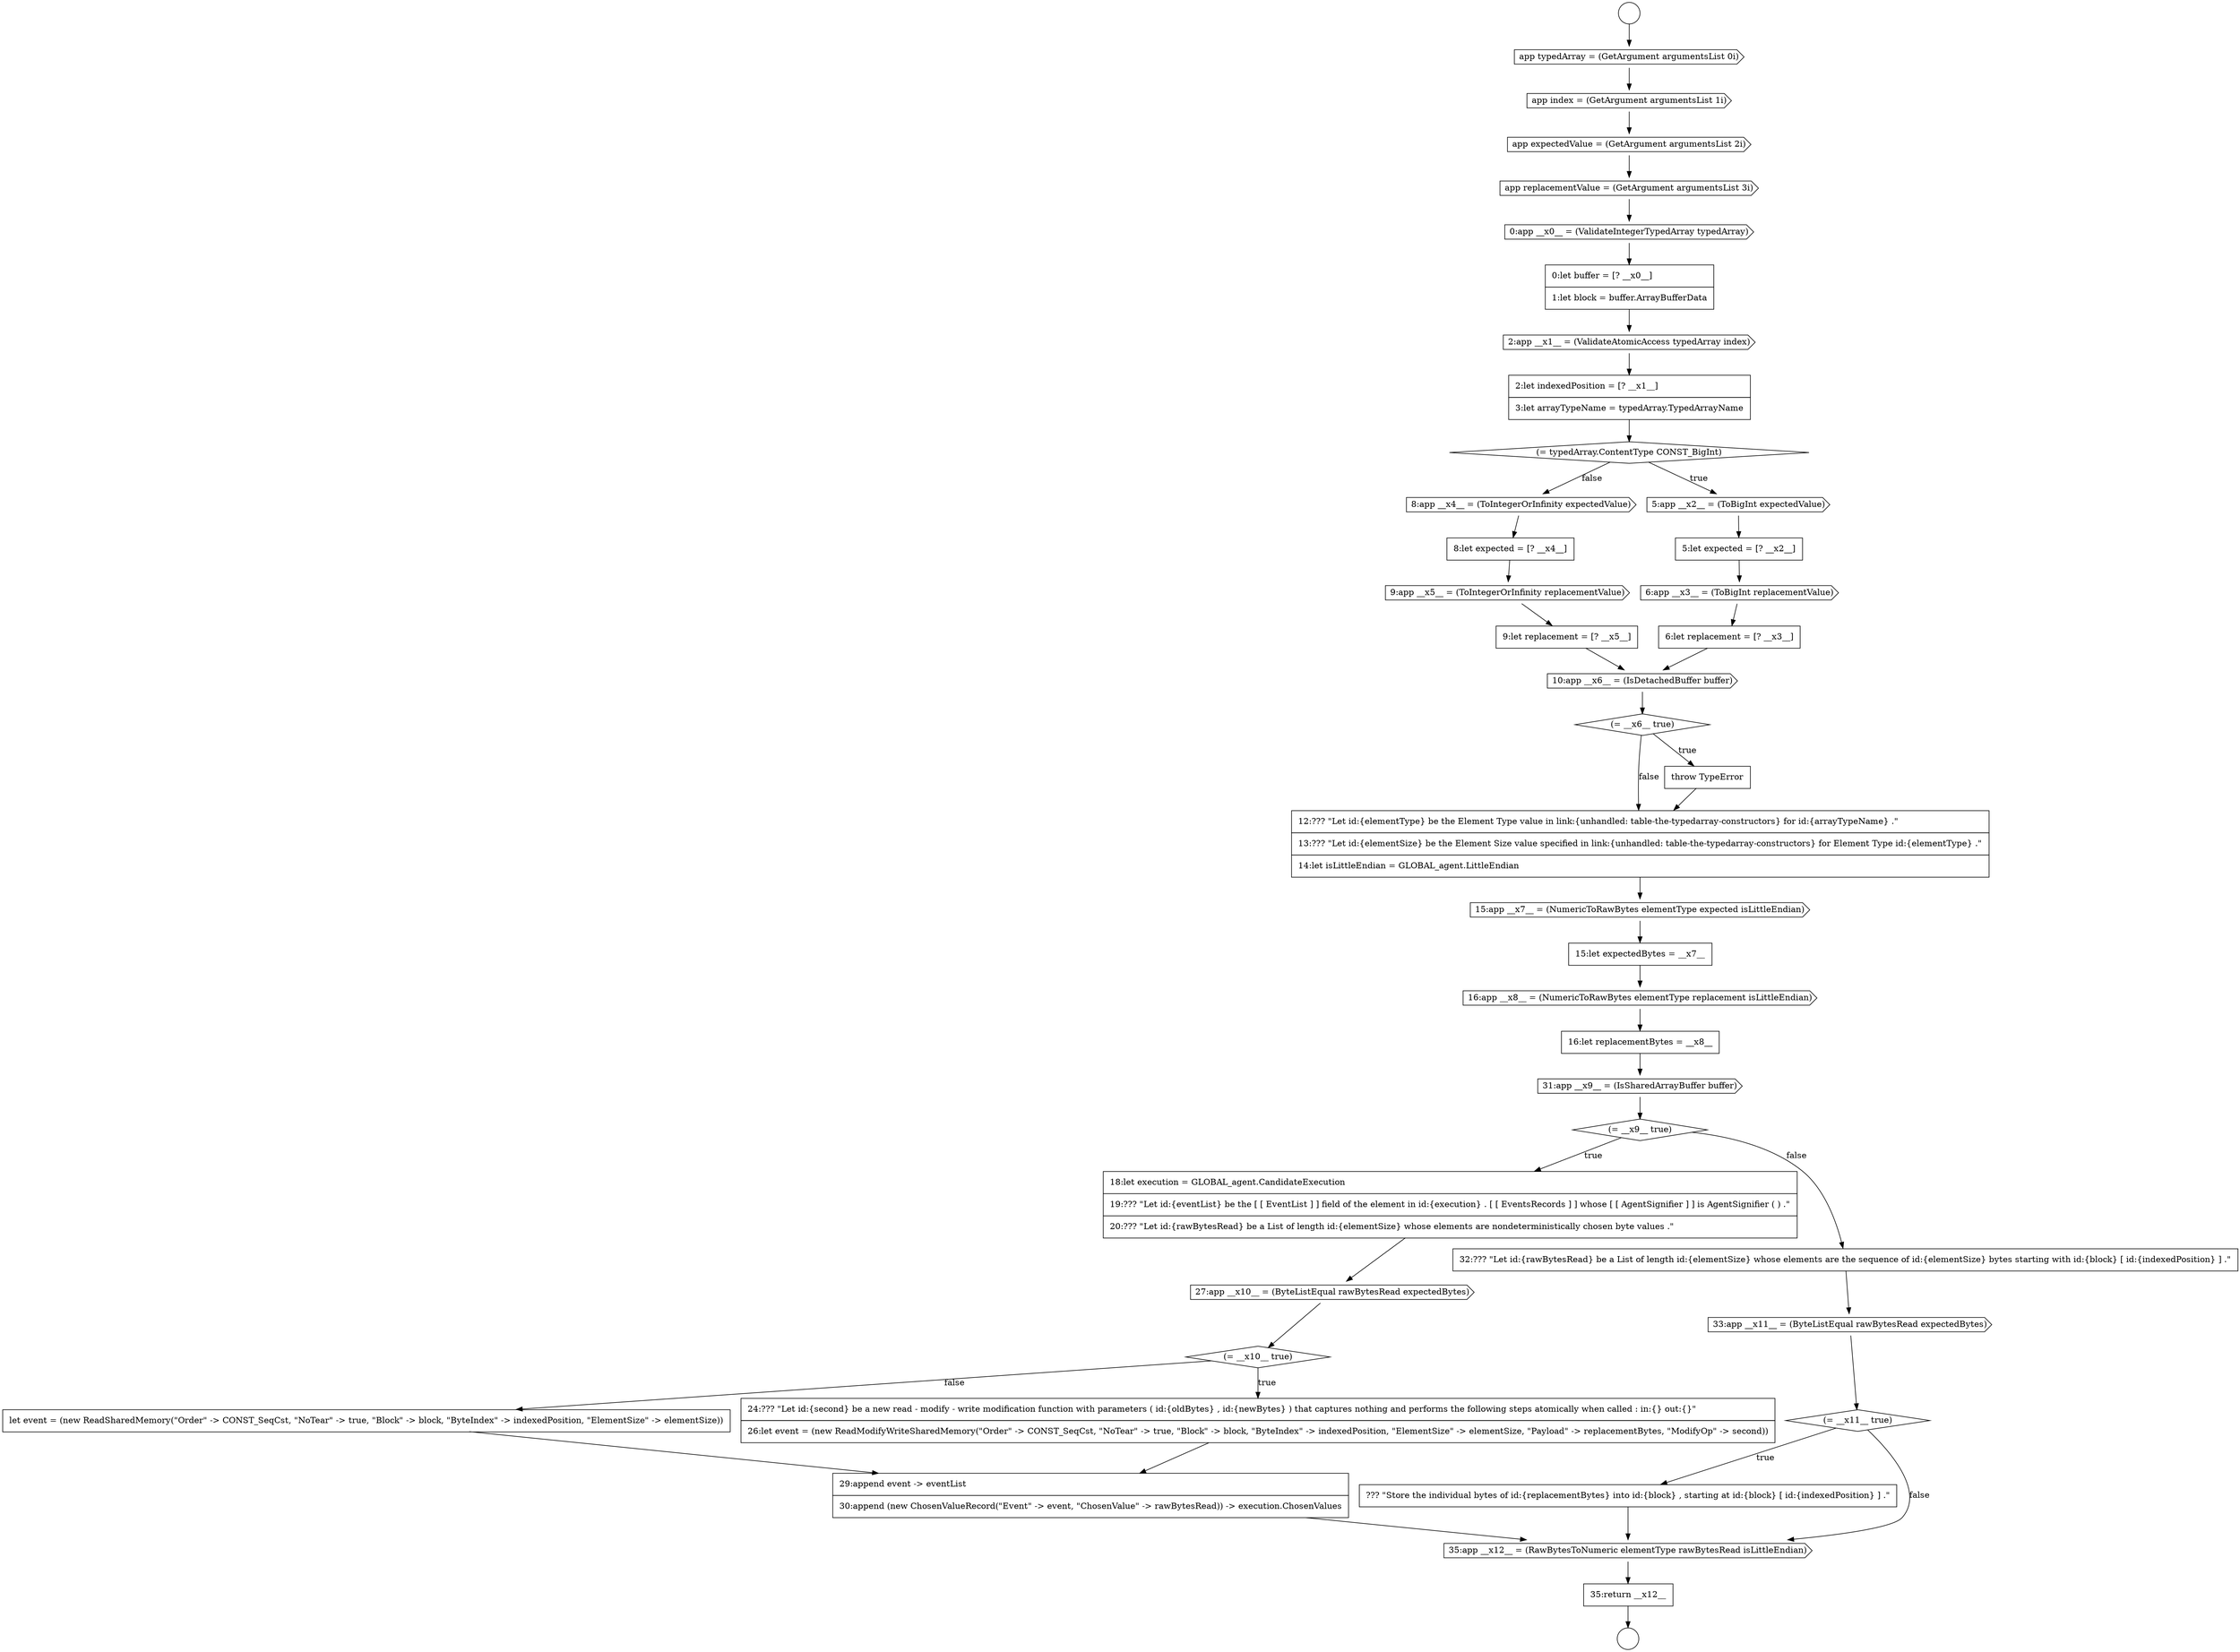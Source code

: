 digraph {
  node18005 [shape=cds, label=<<font color="black">10:app __x6__ = (IsDetachedBuffer buffer)</font>> color="black" fillcolor="white" style=filled]
  node18011 [shape=cds, label=<<font color="black">16:app __x8__ = (NumericToRawBytes elementType replacement isLittleEndian)</font>> color="black" fillcolor="white" style=filled]
  node18022 [shape=cds, label=<<font color="black">33:app __x11__ = (ByteListEqual rawBytesRead expectedBytes)</font>> color="black" fillcolor="white" style=filled]
  node18004 [shape=none, margin=0, label=<<font color="black">
    <table border="0" cellborder="1" cellspacing="0" cellpadding="10">
      <tr><td align="left">9:let replacement = [? __x5__]</td></tr>
    </table>
  </font>> color="black" fillcolor="white" style=filled]
  node18016 [shape=cds, label=<<font color="black">27:app __x10__ = (ByteListEqual rawBytesRead expectedBytes)</font>> color="black" fillcolor="white" style=filled]
  node17995 [shape=none, margin=0, label=<<font color="black">
    <table border="0" cellborder="1" cellspacing="0" cellpadding="10">
      <tr><td align="left">2:let indexedPosition = [? __x1__]</td></tr>
      <tr><td align="left">3:let arrayTypeName = typedArray.TypedArrayName</td></tr>
    </table>
  </font>> color="black" fillcolor="white" style=filled]
  node18012 [shape=none, margin=0, label=<<font color="black">
    <table border="0" cellborder="1" cellspacing="0" cellpadding="10">
      <tr><td align="left">16:let replacementBytes = __x8__</td></tr>
    </table>
  </font>> color="black" fillcolor="white" style=filled]
  node17991 [shape=cds, label=<<font color="black">app replacementValue = (GetArgument argumentsList 3i)</font>> color="black" fillcolor="white" style=filled]
  node18013 [shape=cds, label=<<font color="black">31:app __x9__ = (IsSharedArrayBuffer buffer)</font>> color="black" fillcolor="white" style=filled]
  node18003 [shape=cds, label=<<font color="black">9:app __x5__ = (ToIntegerOrInfinity replacementValue)</font>> color="black" fillcolor="white" style=filled]
  node18006 [shape=diamond, label=<<font color="black">(= __x6__ true)</font>> color="black" fillcolor="white" style=filled]
  node18000 [shape=none, margin=0, label=<<font color="black">
    <table border="0" cellborder="1" cellspacing="0" cellpadding="10">
      <tr><td align="left">6:let replacement = [? __x3__]</td></tr>
    </table>
  </font>> color="black" fillcolor="white" style=filled]
  node18009 [shape=cds, label=<<font color="black">15:app __x7__ = (NumericToRawBytes elementType expected isLittleEndian)</font>> color="black" fillcolor="white" style=filled]
  node18002 [shape=none, margin=0, label=<<font color="black">
    <table border="0" cellborder="1" cellspacing="0" cellpadding="10">
      <tr><td align="left">8:let expected = [? __x4__]</td></tr>
    </table>
  </font>> color="black" fillcolor="white" style=filled]
  node18019 [shape=none, margin=0, label=<<font color="black">
    <table border="0" cellborder="1" cellspacing="0" cellpadding="10">
      <tr><td align="left">let event = (new ReadSharedMemory(&quot;Order&quot; -&gt; CONST_SeqCst, &quot;NoTear&quot; -&gt; true, &quot;Block&quot; -&gt; block, &quot;ByteIndex&quot; -&gt; indexedPosition, &quot;ElementSize&quot; -&gt; elementSize))</td></tr>
    </table>
  </font>> color="black" fillcolor="white" style=filled]
  node18024 [shape=none, margin=0, label=<<font color="black">
    <table border="0" cellborder="1" cellspacing="0" cellpadding="10">
      <tr><td align="left">??? &quot;Store the individual bytes of id:{replacementBytes} into id:{block} , starting at id:{block} [ id:{indexedPosition} ] .&quot;</td></tr>
    </table>
  </font>> color="black" fillcolor="white" style=filled]
  node17989 [shape=cds, label=<<font color="black">app index = (GetArgument argumentsList 1i)</font>> color="black" fillcolor="white" style=filled]
  node18014 [shape=diamond, label=<<font color="black">(= __x9__ true)</font>> color="black" fillcolor="white" style=filled]
  node18008 [shape=none, margin=0, label=<<font color="black">
    <table border="0" cellborder="1" cellspacing="0" cellpadding="10">
      <tr><td align="left">12:??? &quot;Let id:{elementType} be the Element Type value in link:{unhandled: table-the-typedarray-constructors} for id:{arrayTypeName} .&quot;</td></tr>
      <tr><td align="left">13:??? &quot;Let id:{elementSize} be the Element Size value specified in link:{unhandled: table-the-typedarray-constructors} for Element Type id:{elementType} .&quot;</td></tr>
      <tr><td align="left">14:let isLittleEndian = GLOBAL_agent.LittleEndian</td></tr>
    </table>
  </font>> color="black" fillcolor="white" style=filled]
  node17986 [shape=circle label=" " color="black" fillcolor="white" style=filled]
  node17998 [shape=none, margin=0, label=<<font color="black">
    <table border="0" cellborder="1" cellspacing="0" cellpadding="10">
      <tr><td align="left">5:let expected = [? __x2__]</td></tr>
    </table>
  </font>> color="black" fillcolor="white" style=filled]
  node18018 [shape=none, margin=0, label=<<font color="black">
    <table border="0" cellborder="1" cellspacing="0" cellpadding="10">
      <tr><td align="left">24:??? &quot;Let id:{second} be a new read - modify - write modification function with parameters ( id:{oldBytes} , id:{newBytes} ) that captures nothing and performs the following steps atomically when called : in:{} out:{}&quot;</td></tr>
      <tr><td align="left">26:let event = (new ReadModifyWriteSharedMemory(&quot;Order&quot; -&gt; CONST_SeqCst, &quot;NoTear&quot; -&gt; true, &quot;Block&quot; -&gt; block, &quot;ByteIndex&quot; -&gt; indexedPosition, &quot;ElementSize&quot; -&gt; elementSize, &quot;Payload&quot; -&gt; replacementBytes, &quot;ModifyOp&quot; -&gt; second))</td></tr>
    </table>
  </font>> color="black" fillcolor="white" style=filled]
  node18020 [shape=none, margin=0, label=<<font color="black">
    <table border="0" cellborder="1" cellspacing="0" cellpadding="10">
      <tr><td align="left">29:append event -&gt; eventList</td></tr>
      <tr><td align="left">30:append (new ChosenValueRecord(&quot;Event&quot; -&gt; event, &quot;ChosenValue&quot; -&gt; rawBytesRead)) -&gt; execution.ChosenValues</td></tr>
    </table>
  </font>> color="black" fillcolor="white" style=filled]
  node17988 [shape=cds, label=<<font color="black">app typedArray = (GetArgument argumentsList 0i)</font>> color="black" fillcolor="white" style=filled]
  node18001 [shape=cds, label=<<font color="black">8:app __x4__ = (ToIntegerOrInfinity expectedValue)</font>> color="black" fillcolor="white" style=filled]
  node18023 [shape=diamond, label=<<font color="black">(= __x11__ true)</font>> color="black" fillcolor="white" style=filled]
  node18015 [shape=none, margin=0, label=<<font color="black">
    <table border="0" cellborder="1" cellspacing="0" cellpadding="10">
      <tr><td align="left">18:let execution = GLOBAL_agent.CandidateExecution</td></tr>
      <tr><td align="left">19:??? &quot;Let id:{eventList} be the [ [ EventList ] ] field of the element in id:{execution} . [ [ EventsRecords ] ] whose [ [ AgentSignifier ] ] is AgentSignifier ( ) .&quot;</td></tr>
      <tr><td align="left">20:??? &quot;Let id:{rawBytesRead} be a List of length id:{elementSize} whose elements are nondeterministically chosen byte values .&quot;</td></tr>
    </table>
  </font>> color="black" fillcolor="white" style=filled]
  node17994 [shape=cds, label=<<font color="black">2:app __x1__ = (ValidateAtomicAccess typedArray index)</font>> color="black" fillcolor="white" style=filled]
  node18026 [shape=none, margin=0, label=<<font color="black">
    <table border="0" cellborder="1" cellspacing="0" cellpadding="10">
      <tr><td align="left">35:return __x12__</td></tr>
    </table>
  </font>> color="black" fillcolor="white" style=filled]
  node17999 [shape=cds, label=<<font color="black">6:app __x3__ = (ToBigInt replacementValue)</font>> color="black" fillcolor="white" style=filled]
  node17990 [shape=cds, label=<<font color="black">app expectedValue = (GetArgument argumentsList 2i)</font>> color="black" fillcolor="white" style=filled]
  node18017 [shape=diamond, label=<<font color="black">(= __x10__ true)</font>> color="black" fillcolor="white" style=filled]
  node17996 [shape=diamond, label=<<font color="black">(= typedArray.ContentType CONST_BigInt)</font>> color="black" fillcolor="white" style=filled]
  node18007 [shape=none, margin=0, label=<<font color="black">
    <table border="0" cellborder="1" cellspacing="0" cellpadding="10">
      <tr><td align="left">throw TypeError</td></tr>
    </table>
  </font>> color="black" fillcolor="white" style=filled]
  node17997 [shape=cds, label=<<font color="black">5:app __x2__ = (ToBigInt expectedValue)</font>> color="black" fillcolor="white" style=filled]
  node17992 [shape=cds, label=<<font color="black">0:app __x0__ = (ValidateIntegerTypedArray typedArray)</font>> color="black" fillcolor="white" style=filled]
  node17987 [shape=circle label=" " color="black" fillcolor="white" style=filled]
  node18010 [shape=none, margin=0, label=<<font color="black">
    <table border="0" cellborder="1" cellspacing="0" cellpadding="10">
      <tr><td align="left">15:let expectedBytes = __x7__</td></tr>
    </table>
  </font>> color="black" fillcolor="white" style=filled]
  node18025 [shape=cds, label=<<font color="black">35:app __x12__ = (RawBytesToNumeric elementType rawBytesRead isLittleEndian)</font>> color="black" fillcolor="white" style=filled]
  node17993 [shape=none, margin=0, label=<<font color="black">
    <table border="0" cellborder="1" cellspacing="0" cellpadding="10">
      <tr><td align="left">0:let buffer = [? __x0__]</td></tr>
      <tr><td align="left">1:let block = buffer.ArrayBufferData</td></tr>
    </table>
  </font>> color="black" fillcolor="white" style=filled]
  node18021 [shape=none, margin=0, label=<<font color="black">
    <table border="0" cellborder="1" cellspacing="0" cellpadding="10">
      <tr><td align="left">32:??? &quot;Let id:{rawBytesRead} be a List of length id:{elementSize} whose elements are the sequence of id:{elementSize} bytes starting with id:{block} [ id:{indexedPosition} ] .&quot;</td></tr>
    </table>
  </font>> color="black" fillcolor="white" style=filled]
  node18018 -> node18020 [ color="black"]
  node18016 -> node18017 [ color="black"]
  node17986 -> node17988 [ color="black"]
  node17997 -> node17998 [ color="black"]
  node17990 -> node17991 [ color="black"]
  node18012 -> node18013 [ color="black"]
  node18008 -> node18009 [ color="black"]
  node17992 -> node17993 [ color="black"]
  node17989 -> node17990 [ color="black"]
  node18021 -> node18022 [ color="black"]
  node17995 -> node17996 [ color="black"]
  node18002 -> node18003 [ color="black"]
  node18023 -> node18024 [label=<<font color="black">true</font>> color="black"]
  node18023 -> node18025 [label=<<font color="black">false</font>> color="black"]
  node18006 -> node18007 [label=<<font color="black">true</font>> color="black"]
  node18006 -> node18008 [label=<<font color="black">false</font>> color="black"]
  node18010 -> node18011 [ color="black"]
  node17988 -> node17989 [ color="black"]
  node18000 -> node18005 [ color="black"]
  node18009 -> node18010 [ color="black"]
  node18003 -> node18004 [ color="black"]
  node18015 -> node18016 [ color="black"]
  node17994 -> node17995 [ color="black"]
  node18019 -> node18020 [ color="black"]
  node18011 -> node18012 [ color="black"]
  node18025 -> node18026 [ color="black"]
  node18013 -> node18014 [ color="black"]
  node17998 -> node17999 [ color="black"]
  node18004 -> node18005 [ color="black"]
  node17991 -> node17992 [ color="black"]
  node18017 -> node18018 [label=<<font color="black">true</font>> color="black"]
  node18017 -> node18019 [label=<<font color="black">false</font>> color="black"]
  node17999 -> node18000 [ color="black"]
  node18024 -> node18025 [ color="black"]
  node17993 -> node17994 [ color="black"]
  node18005 -> node18006 [ color="black"]
  node18026 -> node17987 [ color="black"]
  node18001 -> node18002 [ color="black"]
  node18022 -> node18023 [ color="black"]
  node18007 -> node18008 [ color="black"]
  node17996 -> node17997 [label=<<font color="black">true</font>> color="black"]
  node17996 -> node18001 [label=<<font color="black">false</font>> color="black"]
  node18014 -> node18015 [label=<<font color="black">true</font>> color="black"]
  node18014 -> node18021 [label=<<font color="black">false</font>> color="black"]
  node18020 -> node18025 [ color="black"]
}
